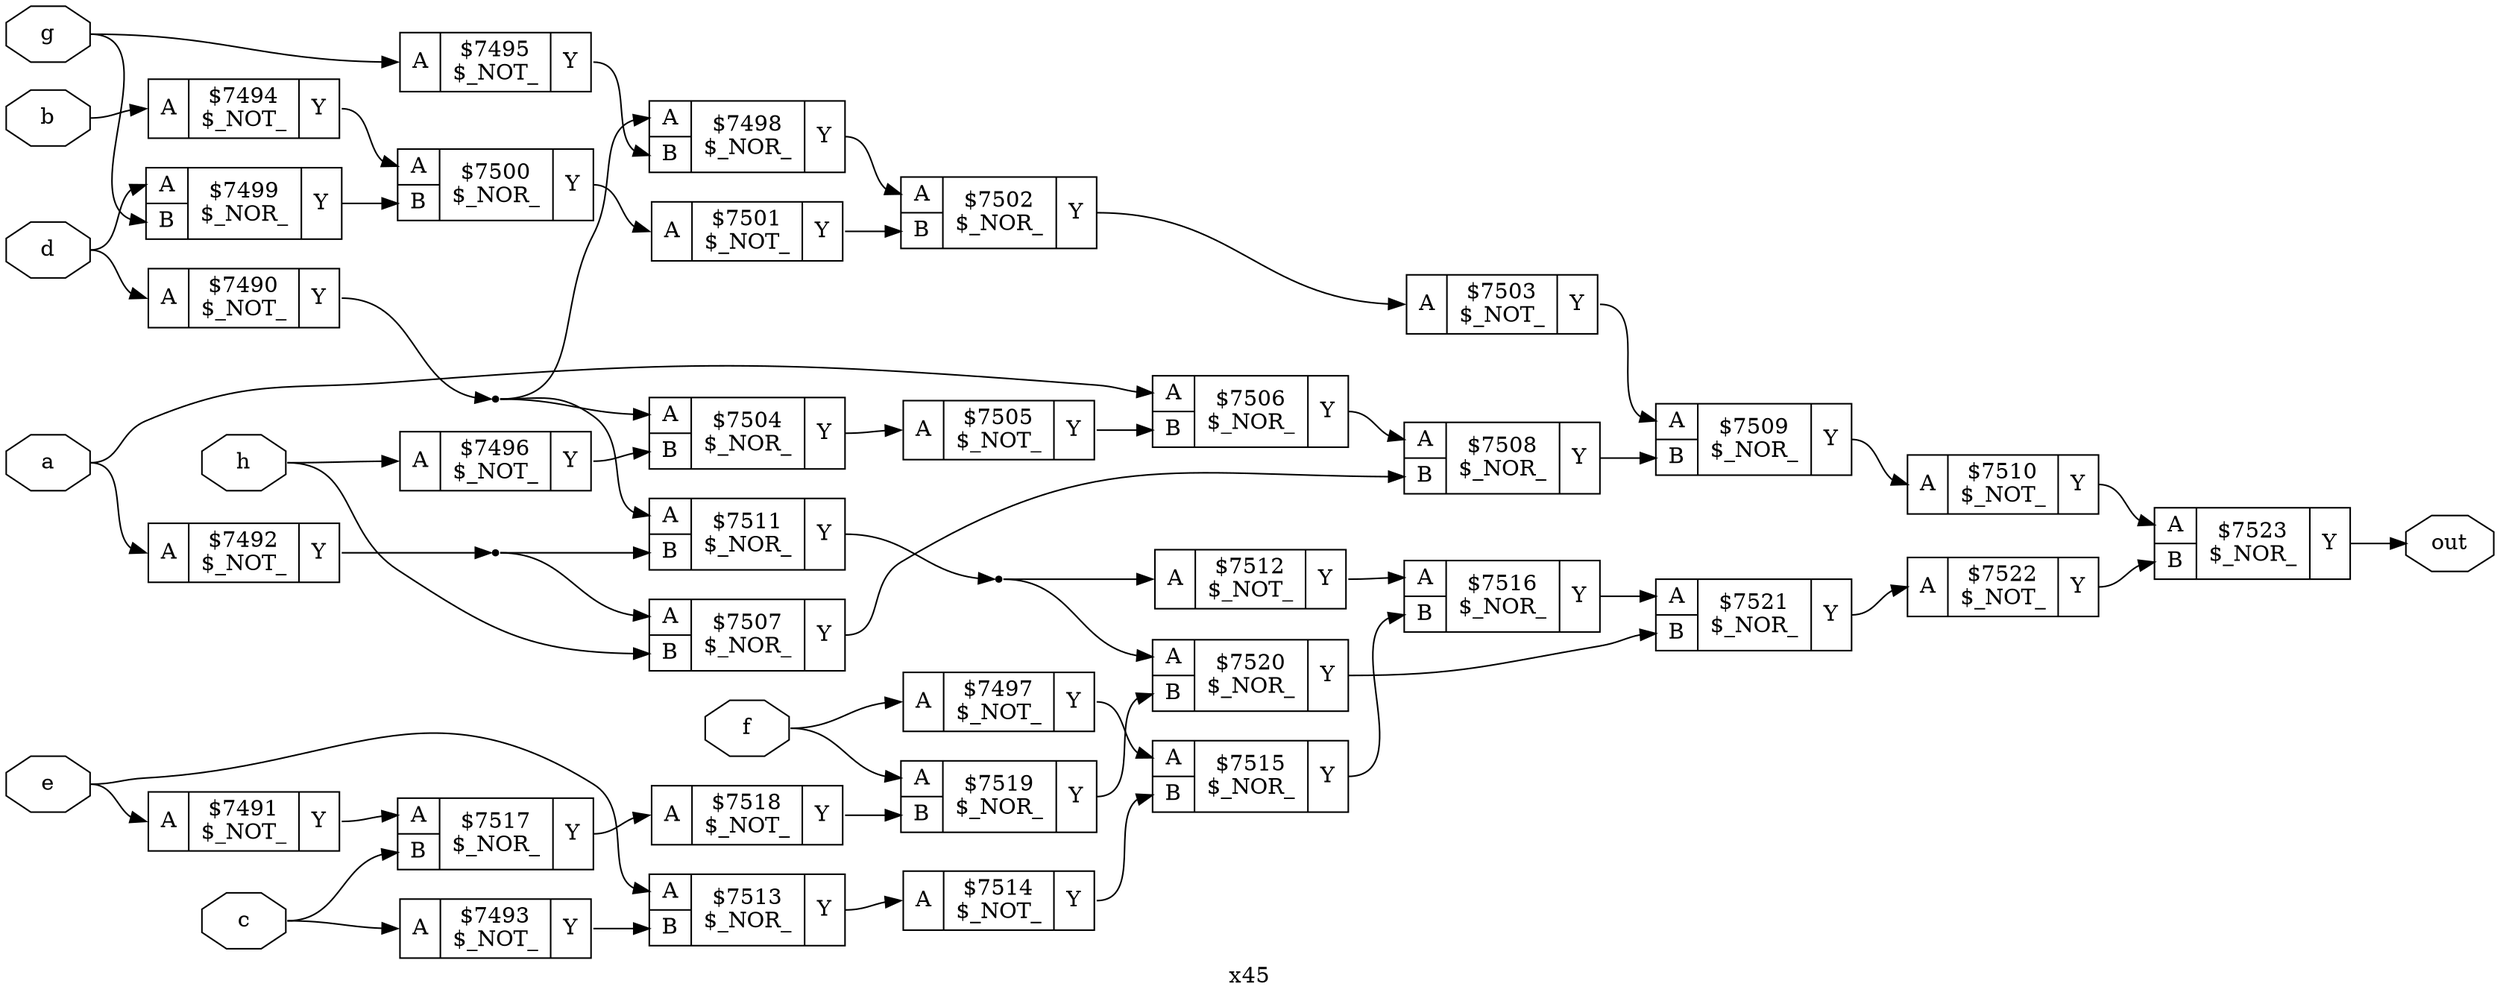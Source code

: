 digraph "x45" {
label="x45";
rankdir="LR";
remincross=true;
n34 [ shape=octagon, label="a", color="black", fontcolor="black" ];
n35 [ shape=octagon, label="b", color="black", fontcolor="black" ];
n36 [ shape=octagon, label="c", color="black", fontcolor="black" ];
n37 [ shape=octagon, label="d", color="black", fontcolor="black" ];
n38 [ shape=octagon, label="e", color="black", fontcolor="black" ];
n39 [ shape=octagon, label="f", color="black", fontcolor="black" ];
n40 [ shape=octagon, label="g", color="black", fontcolor="black" ];
n41 [ shape=octagon, label="h", color="black", fontcolor="black" ];
n42 [ shape=octagon, label="out", color="black", fontcolor="black" ];
c45 [ shape=record, label="{{<p43> A}|$7490\n$_NOT_|{<p44> Y}}" ];
c46 [ shape=record, label="{{<p43> A}|$7491\n$_NOT_|{<p44> Y}}" ];
c47 [ shape=record, label="{{<p43> A}|$7492\n$_NOT_|{<p44> Y}}" ];
c48 [ shape=record, label="{{<p43> A}|$7493\n$_NOT_|{<p44> Y}}" ];
c49 [ shape=record, label="{{<p43> A}|$7494\n$_NOT_|{<p44> Y}}" ];
c50 [ shape=record, label="{{<p43> A}|$7495\n$_NOT_|{<p44> Y}}" ];
c51 [ shape=record, label="{{<p43> A}|$7496\n$_NOT_|{<p44> Y}}" ];
c52 [ shape=record, label="{{<p43> A}|$7497\n$_NOT_|{<p44> Y}}" ];
c54 [ shape=record, label="{{<p43> A|<p53> B}|$7498\n$_NOR_|{<p44> Y}}" ];
c55 [ shape=record, label="{{<p43> A|<p53> B}|$7499\n$_NOR_|{<p44> Y}}" ];
c56 [ shape=record, label="{{<p43> A|<p53> B}|$7500\n$_NOR_|{<p44> Y}}" ];
c57 [ shape=record, label="{{<p43> A}|$7501\n$_NOT_|{<p44> Y}}" ];
c58 [ shape=record, label="{{<p43> A|<p53> B}|$7502\n$_NOR_|{<p44> Y}}" ];
c59 [ shape=record, label="{{<p43> A}|$7503\n$_NOT_|{<p44> Y}}" ];
c60 [ shape=record, label="{{<p43> A|<p53> B}|$7504\n$_NOR_|{<p44> Y}}" ];
c61 [ shape=record, label="{{<p43> A}|$7505\n$_NOT_|{<p44> Y}}" ];
c62 [ shape=record, label="{{<p43> A|<p53> B}|$7506\n$_NOR_|{<p44> Y}}" ];
c63 [ shape=record, label="{{<p43> A|<p53> B}|$7507\n$_NOR_|{<p44> Y}}" ];
c64 [ shape=record, label="{{<p43> A|<p53> B}|$7508\n$_NOR_|{<p44> Y}}" ];
c65 [ shape=record, label="{{<p43> A|<p53> B}|$7509\n$_NOR_|{<p44> Y}}" ];
c66 [ shape=record, label="{{<p43> A}|$7510\n$_NOT_|{<p44> Y}}" ];
c67 [ shape=record, label="{{<p43> A|<p53> B}|$7511\n$_NOR_|{<p44> Y}}" ];
c68 [ shape=record, label="{{<p43> A}|$7512\n$_NOT_|{<p44> Y}}" ];
c69 [ shape=record, label="{{<p43> A|<p53> B}|$7513\n$_NOR_|{<p44> Y}}" ];
c70 [ shape=record, label="{{<p43> A}|$7514\n$_NOT_|{<p44> Y}}" ];
c71 [ shape=record, label="{{<p43> A|<p53> B}|$7515\n$_NOR_|{<p44> Y}}" ];
c72 [ shape=record, label="{{<p43> A|<p53> B}|$7516\n$_NOR_|{<p44> Y}}" ];
c73 [ shape=record, label="{{<p43> A|<p53> B}|$7517\n$_NOR_|{<p44> Y}}" ];
c74 [ shape=record, label="{{<p43> A}|$7518\n$_NOT_|{<p44> Y}}" ];
c75 [ shape=record, label="{{<p43> A|<p53> B}|$7519\n$_NOR_|{<p44> Y}}" ];
c76 [ shape=record, label="{{<p43> A|<p53> B}|$7520\n$_NOR_|{<p44> Y}}" ];
c77 [ shape=record, label="{{<p43> A|<p53> B}|$7521\n$_NOR_|{<p44> Y}}" ];
c78 [ shape=record, label="{{<p43> A}|$7522\n$_NOT_|{<p44> Y}}" ];
c79 [ shape=record, label="{{<p43> A|<p53> B}|$7523\n$_NOR_|{<p44> Y}}" ];
n1 [ shape=point ];
c45:p44:e -> n1:w [color="black", label=""];
n1:e -> c54:p43:w [color="black", label=""];
n1:e -> c60:p43:w [color="black", label=""];
n1:e -> c67:p43:w [color="black", label=""];
c55:p44:e -> c56:p53:w [color="black", label=""];
c56:p44:e -> c57:p43:w [color="black", label=""];
c57:p44:e -> c58:p53:w [color="black", label=""];
c58:p44:e -> c59:p43:w [color="black", label=""];
c59:p44:e -> c65:p43:w [color="black", label=""];
c60:p44:e -> c61:p43:w [color="black", label=""];
c61:p44:e -> c62:p53:w [color="black", label=""];
c62:p44:e -> c64:p43:w [color="black", label=""];
c63:p44:e -> c64:p53:w [color="black", label=""];
c64:p44:e -> c65:p53:w [color="black", label=""];
c46:p44:e -> c73:p43:w [color="black", label=""];
c65:p44:e -> c66:p43:w [color="black", label=""];
c66:p44:e -> c79:p43:w [color="black", label=""];
n22 [ shape=point ];
c67:p44:e -> n22:w [color="black", label=""];
n22:e -> c68:p43:w [color="black", label=""];
n22:e -> c76:p43:w [color="black", label=""];
c68:p44:e -> c72:p43:w [color="black", label=""];
c69:p44:e -> c70:p43:w [color="black", label=""];
c70:p44:e -> c71:p53:w [color="black", label=""];
c71:p44:e -> c72:p53:w [color="black", label=""];
c72:p44:e -> c77:p43:w [color="black", label=""];
c73:p44:e -> c74:p43:w [color="black", label=""];
c74:p44:e -> c75:p53:w [color="black", label=""];
n3 [ shape=point ];
c47:p44:e -> n3:w [color="black", label=""];
n3:e -> c63:p43:w [color="black", label=""];
n3:e -> c67:p53:w [color="black", label=""];
c75:p44:e -> c76:p53:w [color="black", label=""];
c76:p44:e -> c77:p53:w [color="black", label=""];
c77:p44:e -> c78:p43:w [color="black", label=""];
c78:p44:e -> c79:p53:w [color="black", label=""];
n34:e -> c47:p43:w [color="black", label=""];
n34:e -> c62:p43:w [color="black", label=""];
n35:e -> c49:p43:w [color="black", label=""];
n36:e -> c48:p43:w [color="black", label=""];
n36:e -> c73:p53:w [color="black", label=""];
n37:e -> c45:p43:w [color="black", label=""];
n37:e -> c55:p43:w [color="black", label=""];
n38:e -> c46:p43:w [color="black", label=""];
n38:e -> c69:p43:w [color="black", label=""];
n39:e -> c52:p43:w [color="black", label=""];
n39:e -> c75:p43:w [color="black", label=""];
c48:p44:e -> c69:p53:w [color="black", label=""];
n40:e -> c50:p43:w [color="black", label=""];
n40:e -> c55:p53:w [color="black", label=""];
n41:e -> c51:p43:w [color="black", label=""];
n41:e -> c63:p53:w [color="black", label=""];
c79:p44:e -> n42:w [color="black", label=""];
c49:p44:e -> c56:p43:w [color="black", label=""];
c50:p44:e -> c54:p53:w [color="black", label=""];
c51:p44:e -> c60:p53:w [color="black", label=""];
c52:p44:e -> c71:p43:w [color="black", label=""];
c54:p44:e -> c58:p43:w [color="black", label=""];
}
